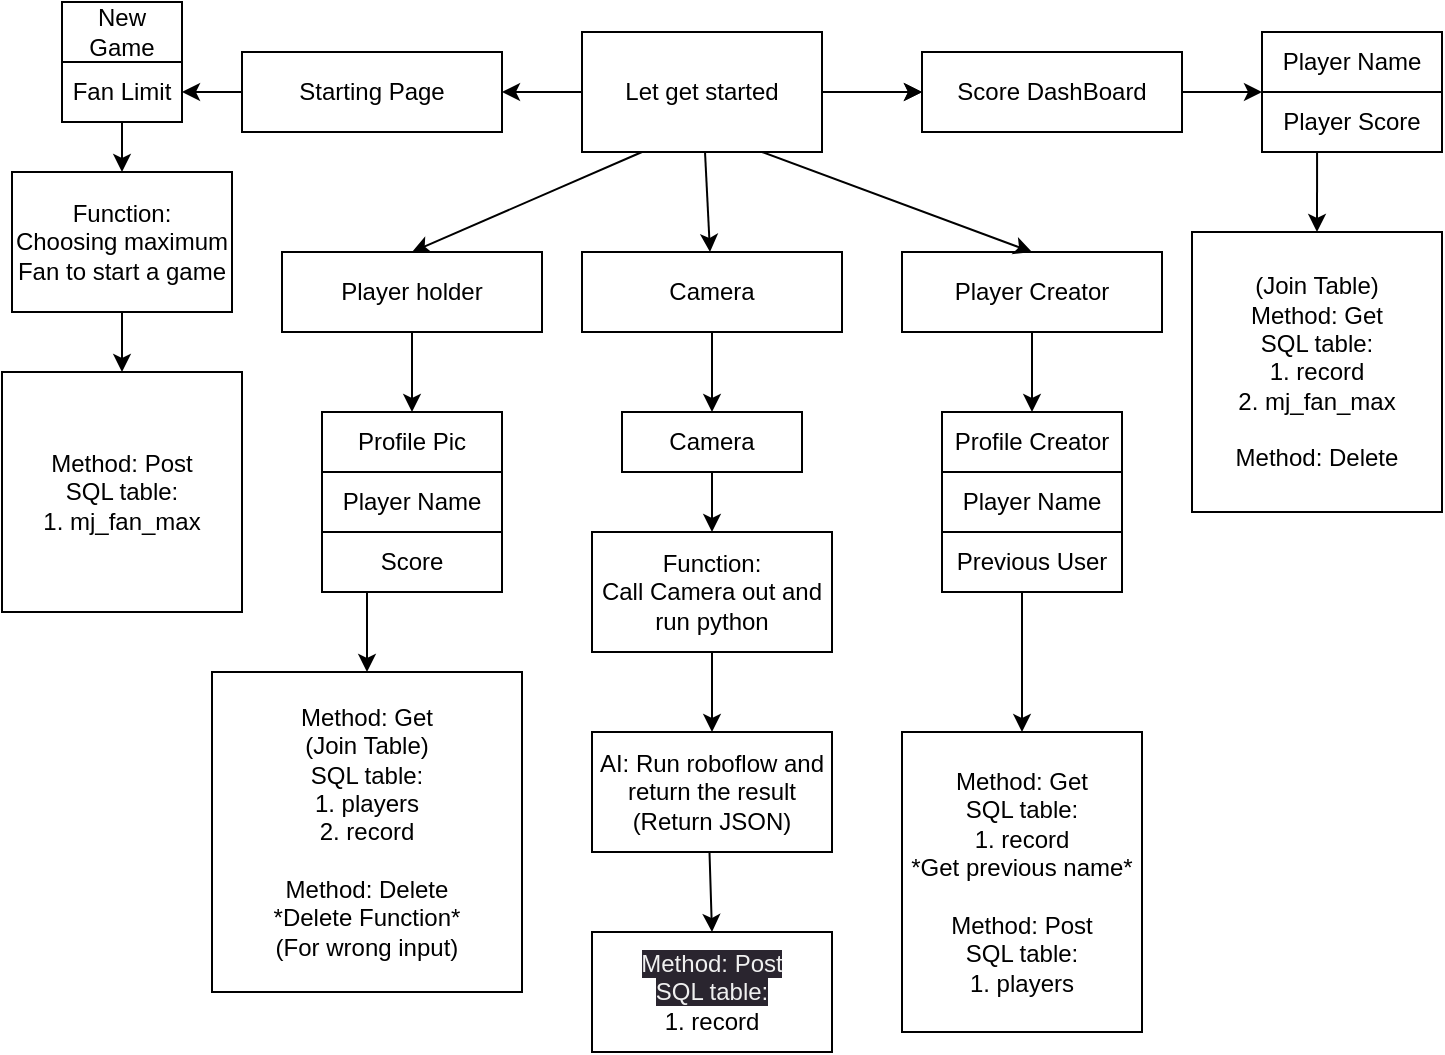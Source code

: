 <mxfile>
    <diagram id="Sbul3UL4582Cx9Csc5vS" name="Page-1">
        <mxGraphModel dx="723" dy="591" grid="1" gridSize="10" guides="1" tooltips="1" connect="1" arrows="1" fold="1" page="1" pageScale="1" pageWidth="827" pageHeight="1169" math="0" shadow="0">
            <root>
                <mxCell id="0"/>
                <mxCell id="1" parent="0"/>
                <mxCell id="9" value="" style="edgeStyle=none;html=1;fontSize=20;" edge="1" parent="1" source="2" target="7">
                    <mxGeometry relative="1" as="geometry"/>
                </mxCell>
                <mxCell id="36" value="" style="edgeStyle=none;html=1;fontSize=20;" edge="1" parent="1" source="2" target="30">
                    <mxGeometry relative="1" as="geometry"/>
                </mxCell>
                <mxCell id="2" value="Let get started&lt;br&gt;" style="rounded=0;whiteSpace=wrap;html=1;" vertex="1" parent="1">
                    <mxGeometry x="375" y="20" width="120" height="60" as="geometry"/>
                </mxCell>
                <mxCell id="3" value="" style="endArrow=classic;html=1;fontSize=20;exitX=0.25;exitY=1;exitDx=0;exitDy=0;entryX=0.5;entryY=0;entryDx=0;entryDy=0;" edge="1" parent="1" source="2" target="4">
                    <mxGeometry width="50" height="50" relative="1" as="geometry">
                        <mxPoint x="305" y="90" as="sourcePoint"/>
                        <mxPoint x="345" y="130" as="targetPoint"/>
                    </mxGeometry>
                </mxCell>
                <mxCell id="4" value="Player holder" style="rounded=0;whiteSpace=wrap;html=1;" vertex="1" parent="1">
                    <mxGeometry x="225" y="130" width="130" height="40" as="geometry"/>
                </mxCell>
                <mxCell id="20" value="" style="edgeStyle=none;html=1;fontSize=20;" edge="1" parent="1" source="7" target="19">
                    <mxGeometry relative="1" as="geometry"/>
                </mxCell>
                <mxCell id="7" value="Camera" style="rounded=0;whiteSpace=wrap;html=1;" vertex="1" parent="1">
                    <mxGeometry x="375" y="130" width="130" height="40" as="geometry"/>
                </mxCell>
                <mxCell id="10" value="Profile Pic" style="rounded=0;whiteSpace=wrap;html=1;" vertex="1" parent="1">
                    <mxGeometry x="245" y="210" width="90" height="30" as="geometry"/>
                </mxCell>
                <mxCell id="11" value="" style="endArrow=classic;html=1;fontSize=20;exitX=0.5;exitY=1;exitDx=0;exitDy=0;entryX=0.5;entryY=0;entryDx=0;entryDy=0;" edge="1" parent="1" source="4" target="10">
                    <mxGeometry width="50" height="50" relative="1" as="geometry">
                        <mxPoint x="390" y="180" as="sourcePoint"/>
                        <mxPoint x="265" y="210" as="targetPoint"/>
                    </mxGeometry>
                </mxCell>
                <mxCell id="12" value="Player Name" style="rounded=0;whiteSpace=wrap;html=1;" vertex="1" parent="1">
                    <mxGeometry x="245" y="240" width="90" height="30" as="geometry"/>
                </mxCell>
                <mxCell id="17" value="Score" style="rounded=0;whiteSpace=wrap;html=1;" vertex="1" parent="1">
                    <mxGeometry x="245" y="270" width="90" height="30" as="geometry"/>
                </mxCell>
                <mxCell id="22" value="" style="edgeStyle=none;html=1;fontSize=20;" edge="1" parent="1" source="19" target="21">
                    <mxGeometry relative="1" as="geometry"/>
                </mxCell>
                <mxCell id="19" value="Camera" style="rounded=0;whiteSpace=wrap;html=1;" vertex="1" parent="1">
                    <mxGeometry x="395" y="210" width="90" height="30" as="geometry"/>
                </mxCell>
                <mxCell id="21" value="Function:&lt;br&gt;Call Camera out and run python" style="whiteSpace=wrap;html=1;rounded=0;" vertex="1" parent="1">
                    <mxGeometry x="380" y="270" width="120" height="60" as="geometry"/>
                </mxCell>
                <mxCell id="23" value="Player Creator" style="rounded=0;whiteSpace=wrap;html=1;" vertex="1" parent="1">
                    <mxGeometry x="535" y="130" width="130" height="40" as="geometry"/>
                </mxCell>
                <mxCell id="24" value="" style="endArrow=classic;html=1;fontSize=20;exitX=0.75;exitY=1;exitDx=0;exitDy=0;entryX=0.5;entryY=0;entryDx=0;entryDy=0;" edge="1" parent="1" source="2" target="23">
                    <mxGeometry width="50" height="50" relative="1" as="geometry">
                        <mxPoint x="545" y="310" as="sourcePoint"/>
                        <mxPoint x="595" y="260" as="targetPoint"/>
                    </mxGeometry>
                </mxCell>
                <mxCell id="26" value="" style="endArrow=classic;html=1;fontSize=20;exitX=0.5;exitY=1;exitDx=0;exitDy=0;" edge="1" parent="1" source="23">
                    <mxGeometry width="50" height="50" relative="1" as="geometry">
                        <mxPoint x="595" y="240" as="sourcePoint"/>
                        <mxPoint x="600" y="210" as="targetPoint"/>
                    </mxGeometry>
                </mxCell>
                <mxCell id="27" value="Profile Creator" style="rounded=0;whiteSpace=wrap;html=1;" vertex="1" parent="1">
                    <mxGeometry x="555" y="210" width="90" height="30" as="geometry"/>
                </mxCell>
                <mxCell id="28" value="Player Name" style="rounded=0;whiteSpace=wrap;html=1;" vertex="1" parent="1">
                    <mxGeometry x="555" y="240" width="90" height="30" as="geometry"/>
                </mxCell>
                <mxCell id="30" value="Score DashBoard" style="rounded=0;whiteSpace=wrap;html=1;" vertex="1" parent="1">
                    <mxGeometry x="545" y="30" width="130" height="40" as="geometry"/>
                </mxCell>
                <mxCell id="31" value="" style="endArrow=classic;html=1;fontSize=20;exitX=0.75;exitY=1;exitDx=0;exitDy=0;entryX=0;entryY=0.5;entryDx=0;entryDy=0;" edge="1" parent="1" target="30">
                    <mxGeometry width="50" height="50" relative="1" as="geometry">
                        <mxPoint x="495" y="50" as="sourcePoint"/>
                        <mxPoint x="630" y="100" as="targetPoint"/>
                    </mxGeometry>
                </mxCell>
                <mxCell id="32" value="Player Name" style="rounded=0;whiteSpace=wrap;html=1;" vertex="1" parent="1">
                    <mxGeometry x="715" y="20" width="90" height="30" as="geometry"/>
                </mxCell>
                <mxCell id="33" value="" style="endArrow=classic;html=1;fontSize=20;exitX=1;exitY=0.5;exitDx=0;exitDy=0;entryX=0;entryY=0;entryDx=0;entryDy=0;" edge="1" parent="1" source="30" target="34">
                    <mxGeometry width="50" height="50" relative="1" as="geometry">
                        <mxPoint x="725" y="60" as="sourcePoint"/>
                        <mxPoint x="860" y="110" as="targetPoint"/>
                    </mxGeometry>
                </mxCell>
                <mxCell id="34" value="Player Score" style="rounded=0;whiteSpace=wrap;html=1;" vertex="1" parent="1">
                    <mxGeometry x="715" y="50" width="90" height="30" as="geometry"/>
                </mxCell>
                <mxCell id="40" value="" style="edgeStyle=none;html=1;fontSize=20;" edge="1" parent="1" source="35" target="39">
                    <mxGeometry relative="1" as="geometry"/>
                </mxCell>
                <mxCell id="35" value="Starting Page" style="rounded=0;whiteSpace=wrap;html=1;" vertex="1" parent="1">
                    <mxGeometry x="205" y="30" width="130" height="40" as="geometry"/>
                </mxCell>
                <mxCell id="37" value="" style="endArrow=classic;html=1;fontSize=20;exitX=0;exitY=0.5;exitDx=0;exitDy=0;entryX=1;entryY=0.5;entryDx=0;entryDy=0;" edge="1" parent="1" source="2" target="35">
                    <mxGeometry width="50" height="50" relative="1" as="geometry">
                        <mxPoint x="505" y="60" as="sourcePoint"/>
                        <mxPoint x="555" y="60" as="targetPoint"/>
                    </mxGeometry>
                </mxCell>
                <mxCell id="43" value="" style="edgeStyle=none;html=1;fontSize=20;" edge="1" parent="1" source="39" target="42">
                    <mxGeometry relative="1" as="geometry"/>
                </mxCell>
                <mxCell id="39" value="Fan Limit" style="whiteSpace=wrap;html=1;rounded=0;" vertex="1" parent="1">
                    <mxGeometry x="115" y="35" width="60" height="30" as="geometry"/>
                </mxCell>
                <mxCell id="42" value="Function:&lt;br&gt;Choosing maximum Fan to start a game" style="whiteSpace=wrap;html=1;rounded=0;" vertex="1" parent="1">
                    <mxGeometry x="90" y="90" width="110" height="70" as="geometry"/>
                </mxCell>
                <mxCell id="44" value="AI: Run roboflow and return the result&lt;br&gt;(Return JSON)" style="rounded=0;whiteSpace=wrap;html=1;" vertex="1" parent="1">
                    <mxGeometry x="380" y="370" width="120" height="60" as="geometry"/>
                </mxCell>
                <mxCell id="46" value="" style="endArrow=classic;html=1;fontSize=20;exitX=0.5;exitY=1;exitDx=0;exitDy=0;entryX=0.5;entryY=0;entryDx=0;entryDy=0;" edge="1" parent="1" source="21" target="44">
                    <mxGeometry width="50" height="50" relative="1" as="geometry">
                        <mxPoint x="520" y="360" as="sourcePoint"/>
                        <mxPoint x="570" y="310" as="targetPoint"/>
                    </mxGeometry>
                </mxCell>
                <mxCell id="55" value="Method: Get&lt;br&gt;(Join Table)&lt;br&gt;SQL table: &lt;br&gt;1. players&lt;br&gt;2. record&lt;br&gt;&lt;br&gt;Method: Delete&lt;br&gt;*Delete Function*&lt;br&gt;(For wrong input)" style="rounded=0;whiteSpace=wrap;html=1;" vertex="1" parent="1">
                    <mxGeometry x="190" y="340" width="155" height="160" as="geometry"/>
                </mxCell>
                <mxCell id="56" value="" style="endArrow=classic;html=1;fontSize=20;exitX=0.25;exitY=1;exitDx=0;exitDy=0;entryX=0.5;entryY=0;entryDx=0;entryDy=0;" edge="1" parent="1" target="55" source="17">
                    <mxGeometry width="50" height="50" relative="1" as="geometry">
                        <mxPoint x="285" y="300" as="sourcePoint"/>
                        <mxPoint x="415" y="280" as="targetPoint"/>
                    </mxGeometry>
                </mxCell>
                <mxCell id="57" value="Method: Post&lt;br&gt;SQL table: &lt;br&gt;1. mj_fan_max" style="rounded=0;whiteSpace=wrap;html=1;" vertex="1" parent="1">
                    <mxGeometry x="85" y="190" width="120" height="120" as="geometry"/>
                </mxCell>
                <mxCell id="59" value="" style="endArrow=classic;html=1;fontSize=12;exitX=0.5;exitY=1;exitDx=0;exitDy=0;entryX=0.5;entryY=0;entryDx=0;entryDy=0;" edge="1" parent="1" source="42" target="57">
                    <mxGeometry width="50" height="50" relative="1" as="geometry">
                        <mxPoint x="400" y="340" as="sourcePoint"/>
                        <mxPoint x="450" y="290" as="targetPoint"/>
                    </mxGeometry>
                </mxCell>
                <mxCell id="60" value="Method: Get&lt;br&gt;SQL table:&lt;br&gt;1. record&lt;br&gt;*Get previous name*&lt;br&gt;&lt;br&gt;Method: Post&lt;br&gt;SQL table: &lt;br&gt;1. players" style="rounded=0;whiteSpace=wrap;html=1;" vertex="1" parent="1">
                    <mxGeometry x="535" y="370" width="120" height="150" as="geometry"/>
                </mxCell>
                <mxCell id="61" value="" style="endArrow=classic;html=1;fontSize=20;entryX=0.5;entryY=0;entryDx=0;entryDy=0;" edge="1" parent="1" target="60">
                    <mxGeometry width="50" height="50" relative="1" as="geometry">
                        <mxPoint x="595" y="300" as="sourcePoint"/>
                        <mxPoint x="725" y="250" as="targetPoint"/>
                    </mxGeometry>
                </mxCell>
                <mxCell id="63" value="&lt;span style=&quot;color: rgb(240, 240, 240); font-family: Helvetica; font-size: 12px; font-style: normal; font-variant-ligatures: normal; font-variant-caps: normal; font-weight: 400; letter-spacing: normal; orphans: 2; text-align: center; text-indent: 0px; text-transform: none; widows: 2; word-spacing: 0px; -webkit-text-stroke-width: 0px; background-color: rgb(42, 37, 47); text-decoration-thickness: initial; text-decoration-style: initial; text-decoration-color: initial; float: none; display: inline !important;&quot;&gt;Method: Post&lt;br&gt;SQL table:&lt;br&gt;&lt;/span&gt;1. record" style="rounded=0;whiteSpace=wrap;html=1;" vertex="1" parent="1">
                    <mxGeometry x="380" y="470" width="120" height="60" as="geometry"/>
                </mxCell>
                <mxCell id="65" value="" style="edgeStyle=none;html=1;fontSize=20;entryX=0.5;entryY=0;entryDx=0;entryDy=0;" edge="1" parent="1" target="63">
                    <mxGeometry relative="1" as="geometry">
                        <mxPoint x="438.75" y="430" as="sourcePoint"/>
                        <mxPoint x="441.25" y="480" as="targetPoint"/>
                    </mxGeometry>
                </mxCell>
                <mxCell id="67" value="(Join Table)&lt;br&gt;Method: Get&lt;br&gt;SQL table: &lt;br&gt;1. record&lt;br&gt;2. mj_fan_max&lt;br&gt;&lt;br&gt;Method: Delete" style="rounded=0;whiteSpace=wrap;html=1;" vertex="1" parent="1">
                    <mxGeometry x="680" y="120" width="125" height="140" as="geometry"/>
                </mxCell>
                <mxCell id="68" value="" style="endArrow=classic;html=1;fontSize=20;exitX=0.306;exitY=1;exitDx=0;exitDy=0;entryX=0.5;entryY=0;entryDx=0;entryDy=0;exitPerimeter=0;" edge="1" parent="1" target="67" source="34">
                    <mxGeometry width="50" height="50" relative="1" as="geometry">
                        <mxPoint x="745" y="80" as="sourcePoint"/>
                        <mxPoint x="875" y="60" as="targetPoint"/>
                    </mxGeometry>
                </mxCell>
                <mxCell id="69" value="New Game" style="whiteSpace=wrap;html=1;rounded=0;" vertex="1" parent="1">
                    <mxGeometry x="115" y="5" width="60" height="30" as="geometry"/>
                </mxCell>
                <mxCell id="70" value="Previous User" style="rounded=0;whiteSpace=wrap;html=1;" vertex="1" parent="1">
                    <mxGeometry x="555" y="270" width="90" height="30" as="geometry"/>
                </mxCell>
            </root>
        </mxGraphModel>
    </diagram>
</mxfile>
